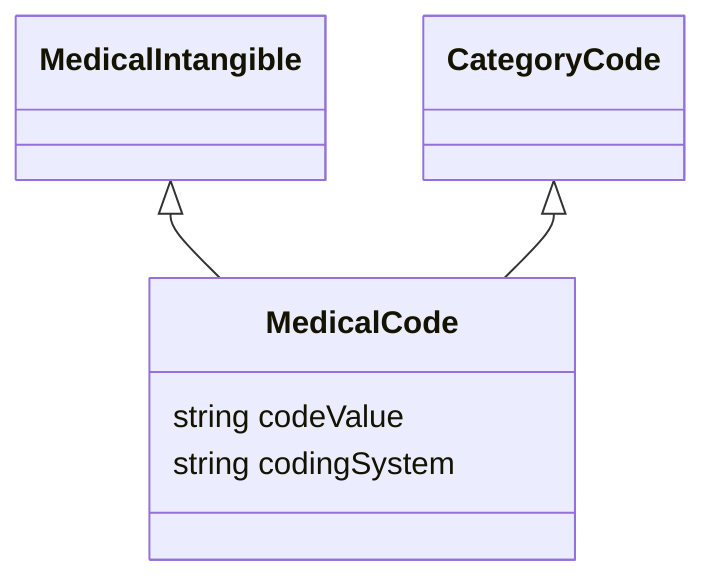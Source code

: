 classDiagram
  

MedicalIntangible <|-- MedicalCode
CategoryCode <|-- MedicalCode
class MedicalCode {

  string codeValue
  string codingSystem

}